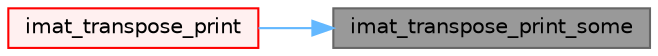 digraph "imat_transpose_print_some"
{
 // LATEX_PDF_SIZE
  bgcolor="transparent";
  edge [fontname=Helvetica,fontsize=10,labelfontname=Helvetica,labelfontsize=10];
  node [fontname=Helvetica,fontsize=10,shape=box,height=0.2,width=0.4];
  rankdir="RL";
  Node1 [id="Node000001",label="imat_transpose_print_some",height=0.2,width=0.4,color="gray40", fillcolor="grey60", style="filled", fontcolor="black",tooltip=" "];
  Node1 -> Node2 [id="edge1_Node000001_Node000002",dir="back",color="steelblue1",style="solid",tooltip=" "];
  Node2 [id="Node000002",label="imat_transpose_print",height=0.2,width=0.4,color="red", fillcolor="#FFF0F0", style="filled",URL="$geompack_8C.html#a5bdfaa96ac3402d9ec871159fd6ab493",tooltip=" "];
}
